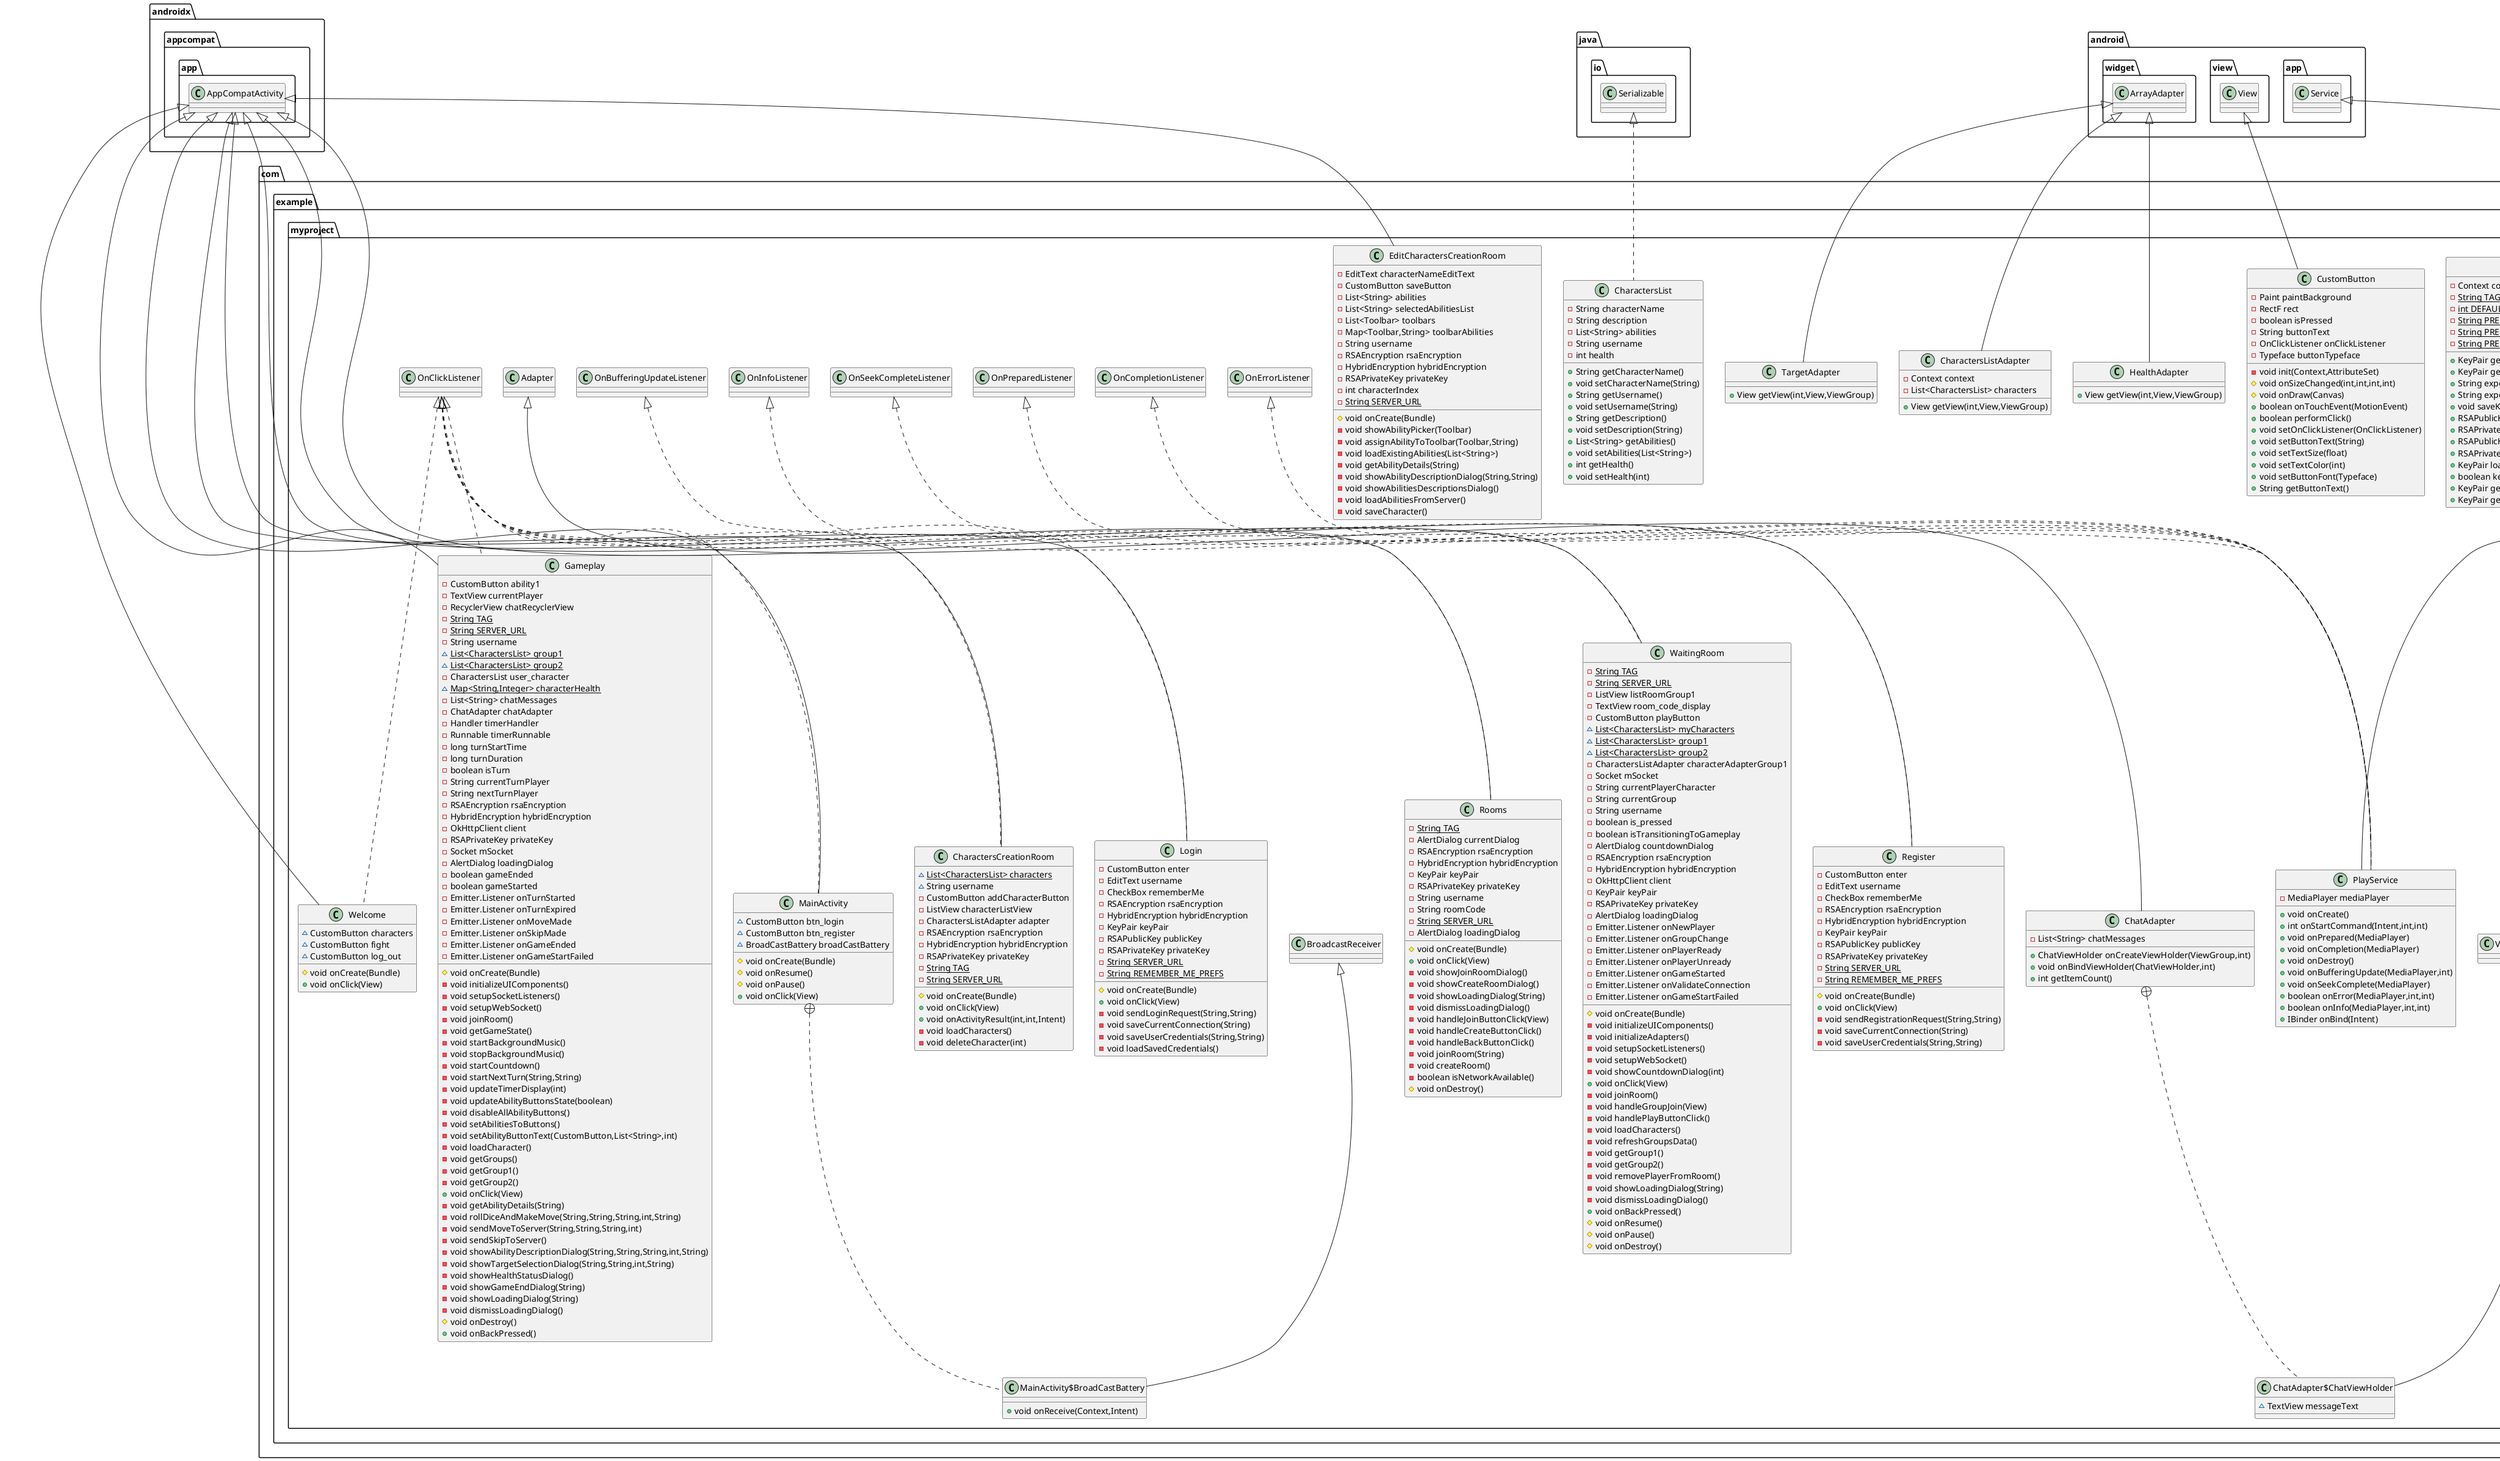 @startuml
class com.example.myproject.Gameplay {
- CustomButton ability1
- TextView currentPlayer
- RecyclerView chatRecyclerView
- {static} String TAG
- {static} String SERVER_URL
- String username
~ {static} List<CharactersList> group1
~ {static} List<CharactersList> group2
- CharactersList user_character
~ {static} Map<String,Integer> characterHealth
- List<String> chatMessages
- ChatAdapter chatAdapter
- Handler timerHandler
- Runnable timerRunnable
- long turnStartTime
- long turnDuration
- boolean isTurn
- String currentTurnPlayer
- String nextTurnPlayer
- RSAEncryption rsaEncryption
- HybridEncryption hybridEncryption
- OkHttpClient client
- RSAPrivateKey privateKey
- Socket mSocket
- AlertDialog loadingDialog
- boolean gameEnded
- boolean gameStarted
- Emitter.Listener onTurnStarted
- Emitter.Listener onTurnExpired
- Emitter.Listener onMoveMade
- Emitter.Listener onSkipMade
- Emitter.Listener onGameEnded
- Emitter.Listener onGameStartFailed
# void onCreate(Bundle)
- void initializeUIComponents()
- void setupSocketListeners()
- void setupWebSocket()
- void joinRoom()
- void getGameState()
- void startBackgroundMusic()
- void stopBackgroundMusic()
- void startCountdown()
- void startNextTurn(String,String)
- void updateTimerDisplay(int)
- void updateAbilityButtonsState(boolean)
- void disableAllAbilityButtons()
- void setAbilitiesToButtons()
- void setAbilityButtonText(CustomButton,List<String>,int)
- void loadCharacter()
- void getGroups()
- void getGroup1()
- void getGroup2()
+ void onClick(View)
- void getAbilityDetails(String)
- void rollDiceAndMakeMove(String,String,String,int,String)
- void sendMoveToServer(String,String,String,int)
- void sendSkipToServer()
- void showAbilityDescriptionDialog(String,String,String,int,String)
- void showTargetSelectionDialog(String,String,int,String)
- void showHealthStatusDialog()
- void showGameEndDialog(String)
- void showLoadingDialog(String)
- void dismissLoadingDialog()
# void onDestroy()
+ void onBackPressed()
}


class com.example.myproject.TargetAdapter {
+ View getView(int,View,ViewGroup)
}

class com.example.myproject.CharactersCreationRoom {
~ {static} List<CharactersList> characters
~ String username
- CustomButton addCharacterButton
- ListView characterListView
- CharactersListAdapter adapter
- RSAEncryption rsaEncryption
- HybridEncryption hybridEncryption
- RSAPrivateKey privateKey
- {static} String TAG
- {static} String SERVER_URL
# void onCreate(Bundle)
+ void onClick(View)
+ void onActivityResult(int,int,Intent)
- void loadCharacters()
- void deleteCharacter(int)
}


class com.example.myproject.ChatAdapter {
- List<String> chatMessages
+ ChatViewHolder onCreateViewHolder(ViewGroup,int)
+ void onBindViewHolder(ChatViewHolder,int)
+ int getItemCount()
}


class com.example.myproject.ChatAdapter$ChatViewHolder {
~ TextView messageText
}

class com.example.myproject.PlayService {
- MediaPlayer mediaPlayer
+ void onCreate()
+ int onStartCommand(Intent,int,int)
+ void onPrepared(MediaPlayer)
+ void onCompletion(MediaPlayer)
+ void onDestroy()
+ void onBufferingUpdate(MediaPlayer,int)
+ void onSeekComplete(MediaPlayer)
+ boolean onError(MediaPlayer,int,int)
+ boolean onInfo(MediaPlayer,int,int)
+ IBinder onBind(Intent)
}


class com.example.myproject.Login {
- CustomButton enter
- EditText username
- CheckBox rememberMe
- RSAEncryption rsaEncryption
- HybridEncryption hybridEncryption
- KeyPair keyPair
- RSAPublicKey publicKey
- RSAPrivateKey privateKey
- {static} String SERVER_URL
- {static} String REMEMBER_ME_PREFS
# void onCreate(Bundle)
+ void onClick(View)
- void sendLoginRequest(String,String)
- void saveCurrentConnection(String)
- void saveUserCredentials(String,String)
- void loadSavedCredentials()
}


class com.example.myproject.CustomButton {
- Paint paintBackground
- RectF rect
- boolean isPressed
- String buttonText
- OnClickListener onClickListener
- Typeface buttonTypeface
- void init(Context,AttributeSet)
# void onSizeChanged(int,int,int,int)
# void onDraw(Canvas)
+ boolean onTouchEvent(MotionEvent)
+ boolean performClick()
+ void setOnClickListener(OnClickListener)
+ void setButtonText(String)
+ void setTextSize(float)
+ void setTextColor(int)
+ void setButtonFont(Typeface)
+ String getButtonText()
}


class com.example.myproject.Welcome {
~ CustomButton characters
~ CustomButton fight
~ CustomButton log_out
# void onCreate(Bundle)
+ void onClick(View)
}


class com.example.myproject.CharactersListAdapter {
- Context context
- List<CharactersList> characters
+ View getView(int,View,ViewGroup)
}


class com.example.myproject.MainActivity {
~ CustomButton btn_login
~ CustomButton btn_register
~ BroadCastBattery broadCastBattery
# void onCreate(Bundle)
# void onResume()
# void onPause()
+ void onClick(View)
}


class com.example.myproject.MainActivity$BroadCastBattery {
+ void onReceive(Context,Intent)
}

class com.example.myproject.Rooms {
- {static} String TAG
- AlertDialog currentDialog
- RSAEncryption rsaEncryption
- HybridEncryption hybridEncryption
- KeyPair keyPair
- RSAPrivateKey privateKey
- String username
- String roomCode
- {static} String SERVER_URL
- AlertDialog loadingDialog
# void onCreate(Bundle)
+ void onClick(View)
- void showJoinRoomDialog()
- void showCreateRoomDialog()
- void showLoadingDialog(String)
- void dismissLoadingDialog()
- void handleJoinButtonClick(View)
- void handleCreateButtonClick()
- void handleBackButtonClick()
- void joinRoom(String)
- void createRoom()
- boolean isNetworkAvailable()
# void onDestroy()
}


class com.example.myproject.RSAEncryption {
- Context context
- {static} String TAG
- {static} int DEFAULT_KEY_SIZE
- {static} String PREFS_NAME
- {static} String PREF_PUBLIC_KEY
- {static} String PREF_PRIVATE_KEY
+ KeyPair generateKeyPair(int)
+ KeyPair generateKeyPair()
+ String exportPublicKeyToBase64(RSAPublicKey)
+ String exportPrivateKeyToBase64(RSAPrivateKey)
+ void saveKeyPairToSharedPreferences(KeyPair)
+ RSAPublicKey loadPublicKey(int)
+ RSAPrivateKey loadPrivateKeyFromSharedPreferences()
+ RSAPublicKey loadPublicKeyFromBase64(String)
+ RSAPrivateKey loadPrivateKeyFromBase64(String)
+ KeyPair loadKeyPairFromSharedPreferences()
+ boolean keysExistInSharedPreferences()
+ KeyPair generateAndSaveKeyPair()
+ KeyPair getOrCreateKeyPair()
}


class com.example.myproject.CharactersList {
- String characterName
- String description
- List<String> abilities
- String username
- int health
+ String getCharacterName()
+ void setCharacterName(String)
+ String getUsername()
+ void setUsername(String)
+ String getDescription()
+ void setDescription(String)
+ List<String> getAbilities()
+ void setAbilities(List<String>)
+ int getHealth()
+ void setHealth(int)
}


class com.example.myproject.WaitingRoom {
- {static} String TAG
- {static} String SERVER_URL
- ListView listRoomGroup1
- TextView room_code_display
- CustomButton playButton
~ {static} List<CharactersList> myCharacters
~ {static} List<CharactersList> group1
~ {static} List<CharactersList> group2
- CharactersListAdapter characterAdapterGroup1
- Socket mSocket
- String currentPlayerCharacter
- String currentGroup
- String username
- boolean is_pressed
- boolean isTransitioningToGameplay
- AlertDialog countdownDialog
- RSAEncryption rsaEncryption
- HybridEncryption hybridEncryption
- OkHttpClient client
- KeyPair keyPair
- RSAPrivateKey privateKey
- AlertDialog loadingDialog
- Emitter.Listener onNewPlayer
- Emitter.Listener onGroupChange
- Emitter.Listener onPlayerReady
- Emitter.Listener onPlayerUnready
- Emitter.Listener onGameStarted
- Emitter.Listener onValidateConnection
- Emitter.Listener onGameStartFailed
# void onCreate(Bundle)
- void initializeUIComponents()
- void initializeAdapters()
- void setupSocketListeners()
- void setupWebSocket()
- void showCountdownDialog(int)
+ void onClick(View)
- void joinRoom()
- void handleGroupJoin(View)
- void handlePlayButtonClick()
- void loadCharacters()
- void refreshGroupsData()
- void getGroup1()
- void getGroup2()
- void removePlayerFromRoom()
- void showLoadingDialog(String)
- void dismissLoadingDialog()
+ void onBackPressed()
# void onResume()
# void onPause()
# void onDestroy()
}


class com.example.myproject.GlobalSocketManager {
- {static} Socket mSocket
+ {static} void setSocket(Socket)
+ {static} Socket getSocket()
}


class com.example.myproject.HealthAdapter {
+ View getView(int,View,ViewGroup)
}

class com.example.myproject.HybridEncryption {
- {static} String TAG
- Context context
- RSAEncryption rsaEncryption
- RSAPublicKey serverPublicKey
- {static} byte[] SYMMETRIC_KEY
- {static} byte[] SYMMETRIC_IV
- void loadServerPublicKey()
+ RSAPublicKey getServerPublicKey()
+ JSONObject encryptWithPublicKey(Object)
+ JSONObject encryptSymmetric(Object)
+ Object decryptWithPrivateKey(JSONObject,RSAPrivateKey)
+ Object decryptSymmetric(Object)
}


class com.example.myproject.EditCharactersCreationRoom {
- EditText characterNameEditText
- CustomButton saveButton
- List<String> abilities
- List<String> selectedAbilitiesList
- List<Toolbar> toolbars
- Map<Toolbar,String> toolbarAbilities
- String username
- RSAEncryption rsaEncryption
- HybridEncryption hybridEncryption
- RSAPrivateKey privateKey
- int characterIndex
- {static} String SERVER_URL
# void onCreate(Bundle)
- void showAbilityPicker(Toolbar)
- void assignAbilityToToolbar(Toolbar,String)
- void loadExistingAbilities(List<String>)
- void getAbilityDetails(String)
- void showAbilityDescriptionDialog(String,String)
- void showAbilitiesDescriptionsDialog()
- void loadAbilitiesFromServer()
- void saveCharacter()
}


class com.example.myproject.Register {
- CustomButton enter
- EditText username
- CheckBox rememberMe
- RSAEncryption rsaEncryption
- HybridEncryption hybridEncryption
- KeyPair keyPair
- RSAPublicKey publicKey
- RSAPrivateKey privateKey
- {static} String SERVER_URL
- {static} String REMEMBER_ME_PREFS
# void onCreate(Bundle)
+ void onClick(View)
- void sendRegistrationRequest(String,String)
- void saveCurrentConnection(String)
- void saveUserCredentials(String,String)
}




com.example.myproject.OnClickListener <|.. com.example.myproject.Gameplay
androidx.appcompat.app.AppCompatActivity <|-- com.example.myproject.Gameplay
android.widget.ArrayAdapter <|-- com.example.myproject.TargetAdapter
com.example.myproject.OnClickListener <|.. com.example.myproject.CharactersCreationRoom
androidx.appcompat.app.AppCompatActivity <|-- com.example.myproject.CharactersCreationRoom
com.example.myproject.Adapter <|-- com.example.myproject.ChatAdapter
com.example.myproject.ChatAdapter +.. com.example.myproject.ChatAdapter$ChatViewHolder
com.example.myproject.ViewHolder <|-- com.example.myproject.ChatAdapter$ChatViewHolder
com.example.myproject.OnCompletionListener <|.. com.example.myproject.PlayService
com.example.myproject.OnPreparedListener <|.. com.example.myproject.PlayService
com.example.myproject.OnSeekCompleteListener <|.. com.example.myproject.PlayService
com.example.myproject.OnInfoListener <|.. com.example.myproject.PlayService
com.example.myproject.OnBufferingUpdateListener <|.. com.example.myproject.PlayService
com.example.myproject.OnErrorListener <|.. com.example.myproject.PlayService
android.app.Service <|-- com.example.myproject.PlayService
com.example.myproject.OnClickListener <|.. com.example.myproject.Login
androidx.appcompat.app.AppCompatActivity <|-- com.example.myproject.Login
android.view.View <|-- com.example.myproject.CustomButton
com.example.myproject.OnClickListener <|.. com.example.myproject.Welcome
androidx.appcompat.app.AppCompatActivity <|-- com.example.myproject.Welcome
android.widget.ArrayAdapter <|-- com.example.myproject.CharactersListAdapter
com.example.myproject.OnClickListener <|.. com.example.myproject.MainActivity
androidx.appcompat.app.AppCompatActivity <|-- com.example.myproject.MainActivity
com.example.myproject.MainActivity +.. com.example.myproject.MainActivity$BroadCastBattery
com.example.myproject.BroadcastReceiver <|-- com.example.myproject.MainActivity$BroadCastBattery
com.example.myproject.OnClickListener <|.. com.example.myproject.Rooms
androidx.appcompat.app.AppCompatActivity <|-- com.example.myproject.Rooms
java.io.Serializable <|.. com.example.myproject.CharactersList
com.example.myproject.OnClickListener <|.. com.example.myproject.WaitingRoom
androidx.appcompat.app.AppCompatActivity <|-- com.example.myproject.WaitingRoom
android.widget.ArrayAdapter <|-- com.example.myproject.HealthAdapter
androidx.appcompat.app.AppCompatActivity <|-- com.example.myproject.EditCharactersCreationRoom
com.example.myproject.OnClickListener <|.. com.example.myproject.Register
androidx.appcompat.app.AppCompatActivity <|-- com.example.myproject.Register
@enduml
